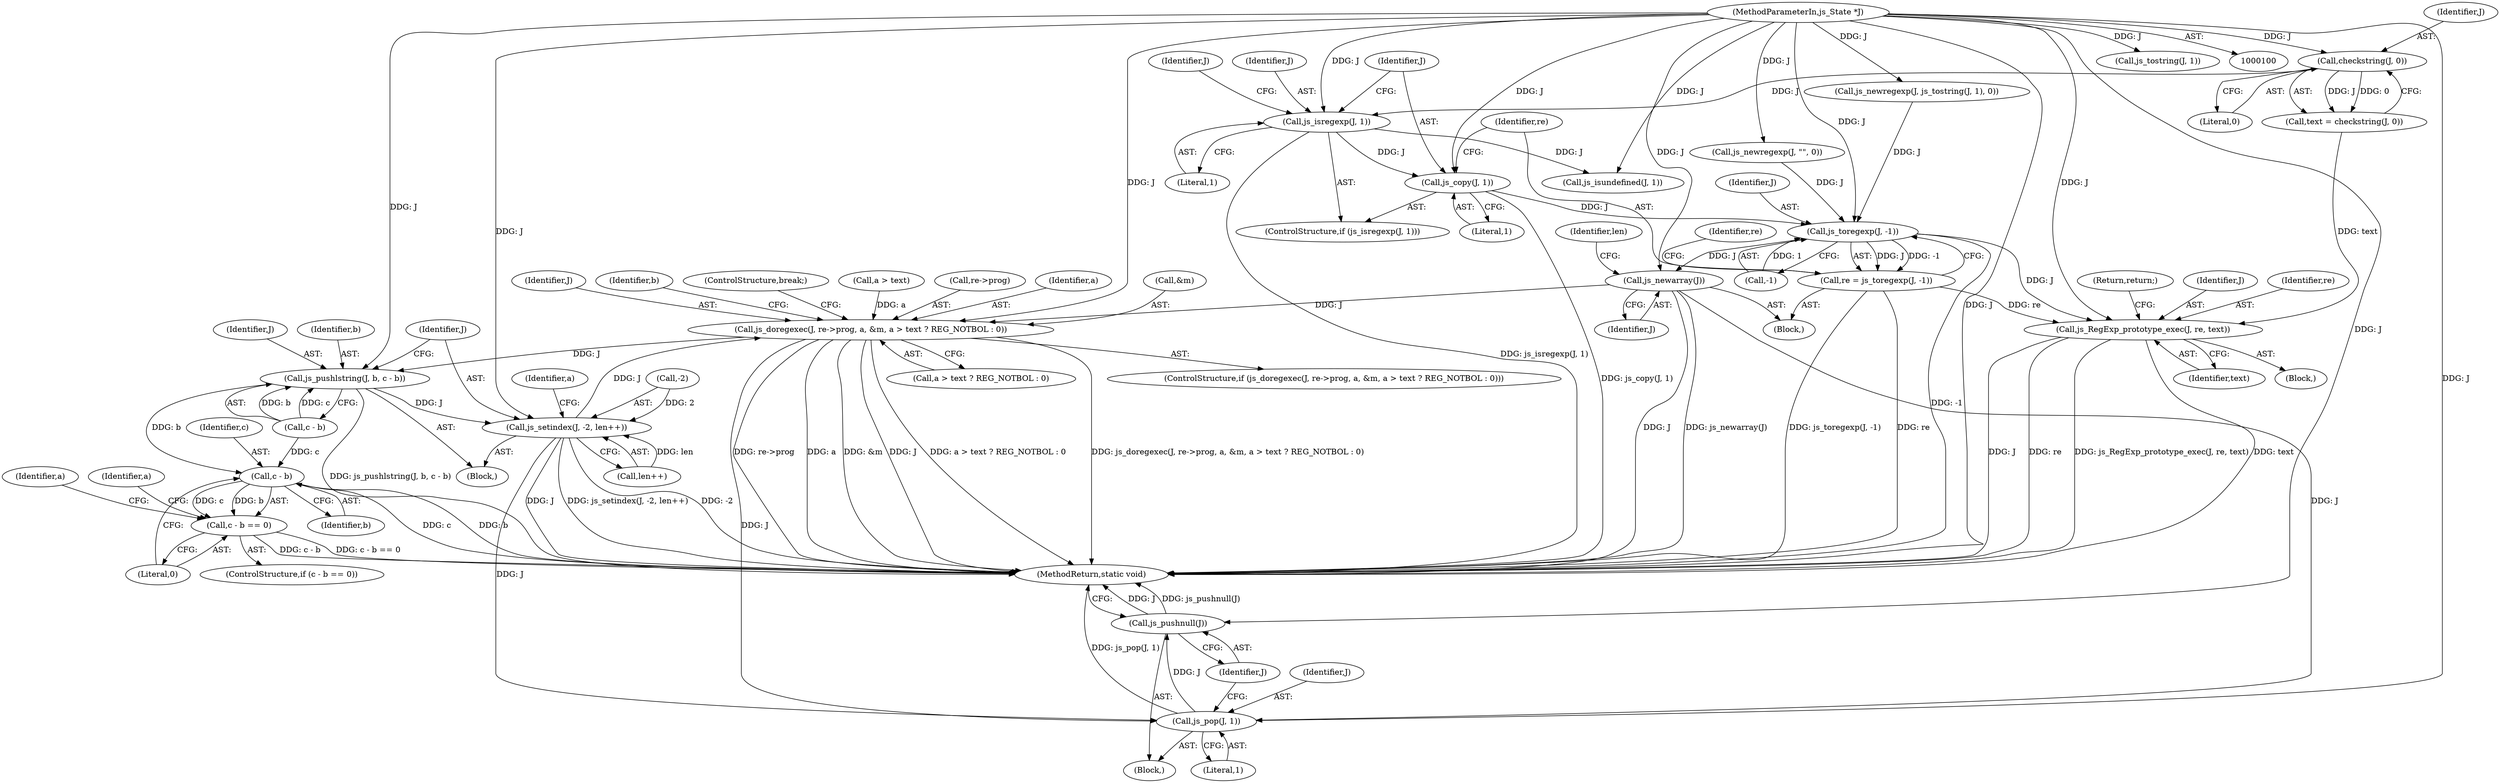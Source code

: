 digraph "0_mujs_00d4606c3baf813b7b1c176823b2729bf51002a2_1@API" {
"1000120" [label="(Call,js_copy(J, 1))"];
"1000117" [label="(Call,js_isregexp(J, 1))"];
"1000113" [label="(Call,checkstring(J, 0))"];
"1000101" [label="(MethodParameterIn,js_State *J)"];
"1000141" [label="(Call,js_toregexp(J, -1))"];
"1000139" [label="(Call,re = js_toregexp(J, -1))"];
"1000153" [label="(Call,js_RegExp_prototype_exec(J, re, text))"];
"1000163" [label="(Call,js_newarray(J))"];
"1000183" [label="(Call,js_doregexec(J, re->prog, a, &m, a > text ? REG_NOTBOL : 0))"];
"1000216" [label="(Call,js_pushlstring(J, b, c - b))"];
"1000222" [label="(Call,js_setindex(J, -2, len++))"];
"1000244" [label="(Call,js_pop(J, 1))"];
"1000247" [label="(Call,js_pushnull(J))"];
"1000233" [label="(Call,c - b)"];
"1000232" [label="(Call,c - b == 0)"];
"1000249" [label="(MethodReturn,static void)"];
"1000116" [label="(ControlStructure,if (js_isregexp(J, 1)))"];
"1000226" [label="(Call,len++)"];
"1000189" [label="(Call,&m)"];
"1000184" [label="(Identifier,J)"];
"1000142" [label="(Identifier,J)"];
"1000111" [label="(Call,text = checkstring(J, 0))"];
"1000247" [label="(Call,js_pushnull(J))"];
"1000117" [label="(Call,js_isregexp(J, 1))"];
"1000125" [label="(Call,js_isundefined(J, 1))"];
"1000102" [label="(Block,)"];
"1000244" [label="(Call,js_pop(J, 1))"];
"1000219" [label="(Call,c - b)"];
"1000101" [label="(MethodParameterIn,js_State *J)"];
"1000182" [label="(ControlStructure,if (js_doregexec(J, re->prog, a, &m, a > text ? REG_NOTBOL : 0)))"];
"1000199" [label="(Identifier,b)"];
"1000163" [label="(Call,js_newarray(J))"];
"1000243" [label="(Block,)"];
"1000223" [label="(Identifier,J)"];
"1000235" [label="(Identifier,b)"];
"1000114" [label="(Identifier,J)"];
"1000157" [label="(Return,return;)"];
"1000197" [label="(ControlStructure,break;)"];
"1000232" [label="(Call,c - b == 0)"];
"1000179" [label="(Identifier,a)"];
"1000120" [label="(Call,js_copy(J, 1))"];
"1000115" [label="(Literal,0)"];
"1000166" [label="(Identifier,len)"];
"1000119" [label="(Literal,1)"];
"1000236" [label="(Literal,0)"];
"1000133" [label="(Call,js_newregexp(J, js_tostring(J, 1), 0))"];
"1000118" [label="(Identifier,J)"];
"1000141" [label="(Call,js_toregexp(J, -1))"];
"1000113" [label="(Call,checkstring(J, 0))"];
"1000135" [label="(Call,js_tostring(J, 1))"];
"1000191" [label="(Call,a > text ? REG_NOTBOL : 0)"];
"1000156" [label="(Identifier,text)"];
"1000152" [label="(Block,)"];
"1000216" [label="(Call,js_pushlstring(J, b, c - b))"];
"1000128" [label="(Call,js_newregexp(J, \"\", 0))"];
"1000246" [label="(Literal,1)"];
"1000149" [label="(Identifier,re)"];
"1000238" [label="(Identifier,a)"];
"1000224" [label="(Call,-2)"];
"1000222" [label="(Call,js_setindex(J, -2, len++))"];
"1000231" [label="(ControlStructure,if (c - b == 0))"];
"1000192" [label="(Call,a > text)"];
"1000183" [label="(Call,js_doregexec(J, re->prog, a, &m, a > text ? REG_NOTBOL : 0))"];
"1000217" [label="(Identifier,J)"];
"1000218" [label="(Identifier,b)"];
"1000185" [label="(Call,re->prog)"];
"1000181" [label="(Block,)"];
"1000245" [label="(Identifier,J)"];
"1000233" [label="(Call,c - b)"];
"1000234" [label="(Identifier,c)"];
"1000121" [label="(Identifier,J)"];
"1000139" [label="(Call,re = js_toregexp(J, -1))"];
"1000122" [label="(Literal,1)"];
"1000154" [label="(Identifier,J)"];
"1000143" [label="(Call,-1)"];
"1000155" [label="(Identifier,re)"];
"1000164" [label="(Identifier,J)"];
"1000248" [label="(Identifier,J)"];
"1000126" [label="(Identifier,J)"];
"1000229" [label="(Identifier,a)"];
"1000153" [label="(Call,js_RegExp_prototype_exec(J, re, text))"];
"1000140" [label="(Identifier,re)"];
"1000188" [label="(Identifier,a)"];
"1000120" -> "1000116"  [label="AST: "];
"1000120" -> "1000122"  [label="CFG: "];
"1000121" -> "1000120"  [label="AST: "];
"1000122" -> "1000120"  [label="AST: "];
"1000140" -> "1000120"  [label="CFG: "];
"1000120" -> "1000249"  [label="DDG: js_copy(J, 1)"];
"1000117" -> "1000120"  [label="DDG: J"];
"1000101" -> "1000120"  [label="DDG: J"];
"1000120" -> "1000141"  [label="DDG: J"];
"1000117" -> "1000116"  [label="AST: "];
"1000117" -> "1000119"  [label="CFG: "];
"1000118" -> "1000117"  [label="AST: "];
"1000119" -> "1000117"  [label="AST: "];
"1000121" -> "1000117"  [label="CFG: "];
"1000126" -> "1000117"  [label="CFG: "];
"1000117" -> "1000249"  [label="DDG: js_isregexp(J, 1)"];
"1000113" -> "1000117"  [label="DDG: J"];
"1000101" -> "1000117"  [label="DDG: J"];
"1000117" -> "1000125"  [label="DDG: J"];
"1000113" -> "1000111"  [label="AST: "];
"1000113" -> "1000115"  [label="CFG: "];
"1000114" -> "1000113"  [label="AST: "];
"1000115" -> "1000113"  [label="AST: "];
"1000111" -> "1000113"  [label="CFG: "];
"1000113" -> "1000111"  [label="DDG: J"];
"1000113" -> "1000111"  [label="DDG: 0"];
"1000101" -> "1000113"  [label="DDG: J"];
"1000101" -> "1000100"  [label="AST: "];
"1000101" -> "1000249"  [label="DDG: J"];
"1000101" -> "1000125"  [label="DDG: J"];
"1000101" -> "1000128"  [label="DDG: J"];
"1000101" -> "1000133"  [label="DDG: J"];
"1000101" -> "1000135"  [label="DDG: J"];
"1000101" -> "1000141"  [label="DDG: J"];
"1000101" -> "1000153"  [label="DDG: J"];
"1000101" -> "1000163"  [label="DDG: J"];
"1000101" -> "1000183"  [label="DDG: J"];
"1000101" -> "1000216"  [label="DDG: J"];
"1000101" -> "1000222"  [label="DDG: J"];
"1000101" -> "1000244"  [label="DDG: J"];
"1000101" -> "1000247"  [label="DDG: J"];
"1000141" -> "1000139"  [label="AST: "];
"1000141" -> "1000143"  [label="CFG: "];
"1000142" -> "1000141"  [label="AST: "];
"1000143" -> "1000141"  [label="AST: "];
"1000139" -> "1000141"  [label="CFG: "];
"1000141" -> "1000249"  [label="DDG: -1"];
"1000141" -> "1000139"  [label="DDG: J"];
"1000141" -> "1000139"  [label="DDG: -1"];
"1000128" -> "1000141"  [label="DDG: J"];
"1000133" -> "1000141"  [label="DDG: J"];
"1000143" -> "1000141"  [label="DDG: 1"];
"1000141" -> "1000153"  [label="DDG: J"];
"1000141" -> "1000163"  [label="DDG: J"];
"1000139" -> "1000102"  [label="AST: "];
"1000140" -> "1000139"  [label="AST: "];
"1000149" -> "1000139"  [label="CFG: "];
"1000139" -> "1000249"  [label="DDG: js_toregexp(J, -1)"];
"1000139" -> "1000249"  [label="DDG: re"];
"1000139" -> "1000153"  [label="DDG: re"];
"1000153" -> "1000152"  [label="AST: "];
"1000153" -> "1000156"  [label="CFG: "];
"1000154" -> "1000153"  [label="AST: "];
"1000155" -> "1000153"  [label="AST: "];
"1000156" -> "1000153"  [label="AST: "];
"1000157" -> "1000153"  [label="CFG: "];
"1000153" -> "1000249"  [label="DDG: J"];
"1000153" -> "1000249"  [label="DDG: re"];
"1000153" -> "1000249"  [label="DDG: js_RegExp_prototype_exec(J, re, text)"];
"1000153" -> "1000249"  [label="DDG: text"];
"1000111" -> "1000153"  [label="DDG: text"];
"1000163" -> "1000102"  [label="AST: "];
"1000163" -> "1000164"  [label="CFG: "];
"1000164" -> "1000163"  [label="AST: "];
"1000166" -> "1000163"  [label="CFG: "];
"1000163" -> "1000249"  [label="DDG: J"];
"1000163" -> "1000249"  [label="DDG: js_newarray(J)"];
"1000163" -> "1000183"  [label="DDG: J"];
"1000163" -> "1000244"  [label="DDG: J"];
"1000183" -> "1000182"  [label="AST: "];
"1000183" -> "1000191"  [label="CFG: "];
"1000184" -> "1000183"  [label="AST: "];
"1000185" -> "1000183"  [label="AST: "];
"1000188" -> "1000183"  [label="AST: "];
"1000189" -> "1000183"  [label="AST: "];
"1000191" -> "1000183"  [label="AST: "];
"1000197" -> "1000183"  [label="CFG: "];
"1000199" -> "1000183"  [label="CFG: "];
"1000183" -> "1000249"  [label="DDG: re->prog"];
"1000183" -> "1000249"  [label="DDG: a"];
"1000183" -> "1000249"  [label="DDG: &m"];
"1000183" -> "1000249"  [label="DDG: J"];
"1000183" -> "1000249"  [label="DDG: a > text ? REG_NOTBOL : 0"];
"1000183" -> "1000249"  [label="DDG: js_doregexec(J, re->prog, a, &m, a > text ? REG_NOTBOL : 0)"];
"1000222" -> "1000183"  [label="DDG: J"];
"1000192" -> "1000183"  [label="DDG: a"];
"1000183" -> "1000216"  [label="DDG: J"];
"1000183" -> "1000244"  [label="DDG: J"];
"1000216" -> "1000181"  [label="AST: "];
"1000216" -> "1000219"  [label="CFG: "];
"1000217" -> "1000216"  [label="AST: "];
"1000218" -> "1000216"  [label="AST: "];
"1000219" -> "1000216"  [label="AST: "];
"1000223" -> "1000216"  [label="CFG: "];
"1000216" -> "1000249"  [label="DDG: js_pushlstring(J, b, c - b)"];
"1000219" -> "1000216"  [label="DDG: b"];
"1000219" -> "1000216"  [label="DDG: c"];
"1000216" -> "1000222"  [label="DDG: J"];
"1000216" -> "1000233"  [label="DDG: b"];
"1000222" -> "1000181"  [label="AST: "];
"1000222" -> "1000226"  [label="CFG: "];
"1000223" -> "1000222"  [label="AST: "];
"1000224" -> "1000222"  [label="AST: "];
"1000226" -> "1000222"  [label="AST: "];
"1000229" -> "1000222"  [label="CFG: "];
"1000222" -> "1000249"  [label="DDG: J"];
"1000222" -> "1000249"  [label="DDG: js_setindex(J, -2, len++)"];
"1000222" -> "1000249"  [label="DDG: -2"];
"1000224" -> "1000222"  [label="DDG: 2"];
"1000226" -> "1000222"  [label="DDG: len"];
"1000222" -> "1000244"  [label="DDG: J"];
"1000244" -> "1000243"  [label="AST: "];
"1000244" -> "1000246"  [label="CFG: "];
"1000245" -> "1000244"  [label="AST: "];
"1000246" -> "1000244"  [label="AST: "];
"1000248" -> "1000244"  [label="CFG: "];
"1000244" -> "1000249"  [label="DDG: js_pop(J, 1)"];
"1000244" -> "1000247"  [label="DDG: J"];
"1000247" -> "1000243"  [label="AST: "];
"1000247" -> "1000248"  [label="CFG: "];
"1000248" -> "1000247"  [label="AST: "];
"1000249" -> "1000247"  [label="CFG: "];
"1000247" -> "1000249"  [label="DDG: J"];
"1000247" -> "1000249"  [label="DDG: js_pushnull(J)"];
"1000233" -> "1000232"  [label="AST: "];
"1000233" -> "1000235"  [label="CFG: "];
"1000234" -> "1000233"  [label="AST: "];
"1000235" -> "1000233"  [label="AST: "];
"1000236" -> "1000233"  [label="CFG: "];
"1000233" -> "1000249"  [label="DDG: b"];
"1000233" -> "1000249"  [label="DDG: c"];
"1000233" -> "1000232"  [label="DDG: c"];
"1000233" -> "1000232"  [label="DDG: b"];
"1000219" -> "1000233"  [label="DDG: c"];
"1000232" -> "1000231"  [label="AST: "];
"1000232" -> "1000236"  [label="CFG: "];
"1000236" -> "1000232"  [label="AST: "];
"1000179" -> "1000232"  [label="CFG: "];
"1000238" -> "1000232"  [label="CFG: "];
"1000232" -> "1000249"  [label="DDG: c - b == 0"];
"1000232" -> "1000249"  [label="DDG: c - b"];
}
